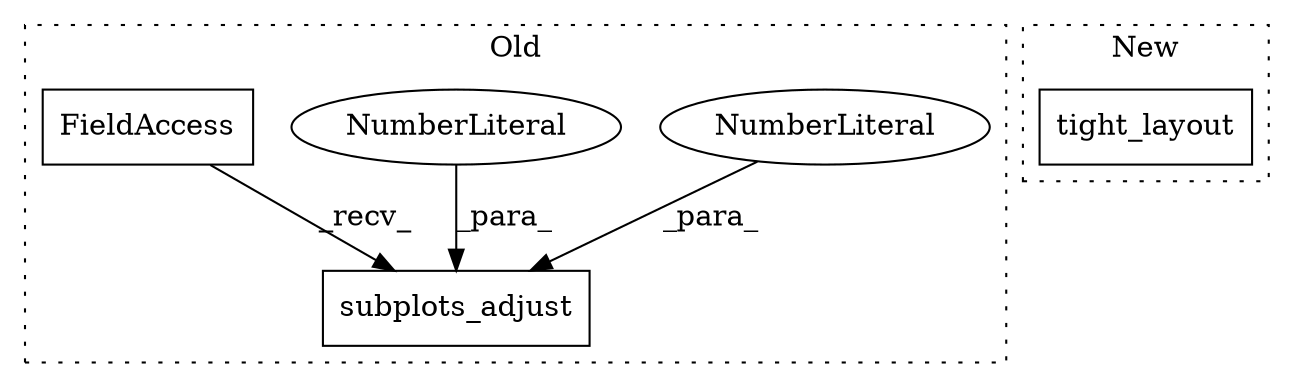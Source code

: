 digraph G {
subgraph cluster0 {
1 [label="subplots_adjust" a="32" s="1240,1273" l="16,1" shape="box"];
3 [label="NumberLiteral" a="34" s="1270" l="3" shape="ellipse"];
4 [label="NumberLiteral" a="34" s="1261" l="3" shape="ellipse"];
5 [label="FieldAccess" a="22" s="1222" l="10" shape="box"];
label = "Old";
style="dotted";
}
subgraph cluster1 {
2 [label="tight_layout" a="32" s="1230" l="14" shape="box"];
label = "New";
style="dotted";
}
3 -> 1 [label="_para_"];
4 -> 1 [label="_para_"];
5 -> 1 [label="_recv_"];
}